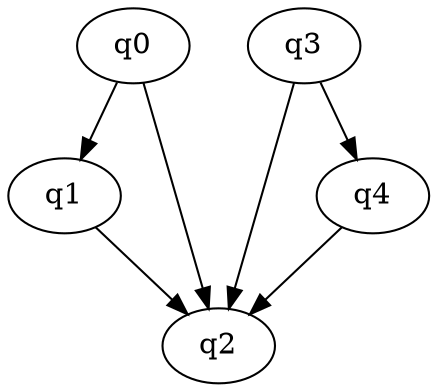 digraph G {
	q0,q1,q2,q3,q4;
	
	q0 -> q1;
	q0 -> q2;
	q1 -> q2;
	q3 -> q2;
	q3 -> q4;
	q4 -> q2;
	#q3 -> q1 [style=invis];
	#q0 -> q4 [style=invis];
}
